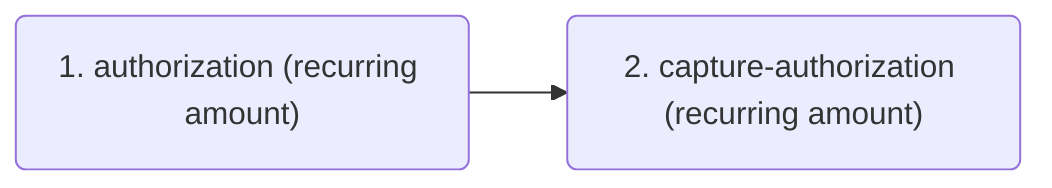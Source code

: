 graph LR

A("1. authorization (recurring amount)")-->B("2. capture-authorization (recurring amount)")